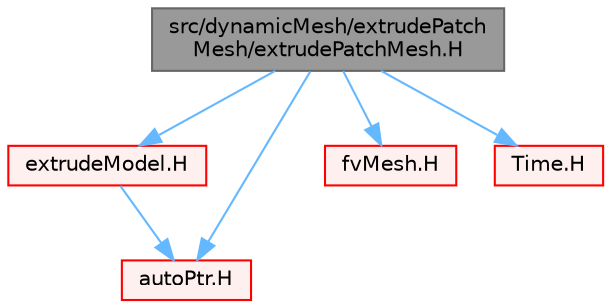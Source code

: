 digraph "src/dynamicMesh/extrudePatchMesh/extrudePatchMesh.H"
{
 // LATEX_PDF_SIZE
  bgcolor="transparent";
  edge [fontname=Helvetica,fontsize=10,labelfontname=Helvetica,labelfontsize=10];
  node [fontname=Helvetica,fontsize=10,shape=box,height=0.2,width=0.4];
  Node1 [id="Node000001",label="src/dynamicMesh/extrudePatch\lMesh/extrudePatchMesh.H",height=0.2,width=0.4,color="gray40", fillcolor="grey60", style="filled", fontcolor="black",tooltip=" "];
  Node1 -> Node2 [id="edge1_Node000001_Node000002",color="steelblue1",style="solid",tooltip=" "];
  Node2 [id="Node000002",label="extrudeModel.H",height=0.2,width=0.4,color="red", fillcolor="#FFF0F0", style="filled",URL="$extrudeModel_8H.html",tooltip=" "];
  Node2 -> Node78 [id="edge2_Node000002_Node000078",color="steelblue1",style="solid",tooltip=" "];
  Node78 [id="Node000078",label="autoPtr.H",height=0.2,width=0.4,color="red", fillcolor="#FFF0F0", style="filled",URL="$autoPtr_8H.html",tooltip=" "];
  Node1 -> Node78 [id="edge3_Node000001_Node000078",color="steelblue1",style="solid",tooltip=" "];
  Node1 -> Node142 [id="edge4_Node000001_Node000142",color="steelblue1",style="solid",tooltip=" "];
  Node142 [id="Node000142",label="fvMesh.H",height=0.2,width=0.4,color="red", fillcolor="#FFF0F0", style="filled",URL="$fvMesh_8H.html",tooltip=" "];
  Node1 -> Node342 [id="edge5_Node000001_Node000342",color="steelblue1",style="solid",tooltip=" "];
  Node342 [id="Node000342",label="Time.H",height=0.2,width=0.4,color="red", fillcolor="#FFF0F0", style="filled",URL="$Time_8H.html",tooltip=" "];
}
